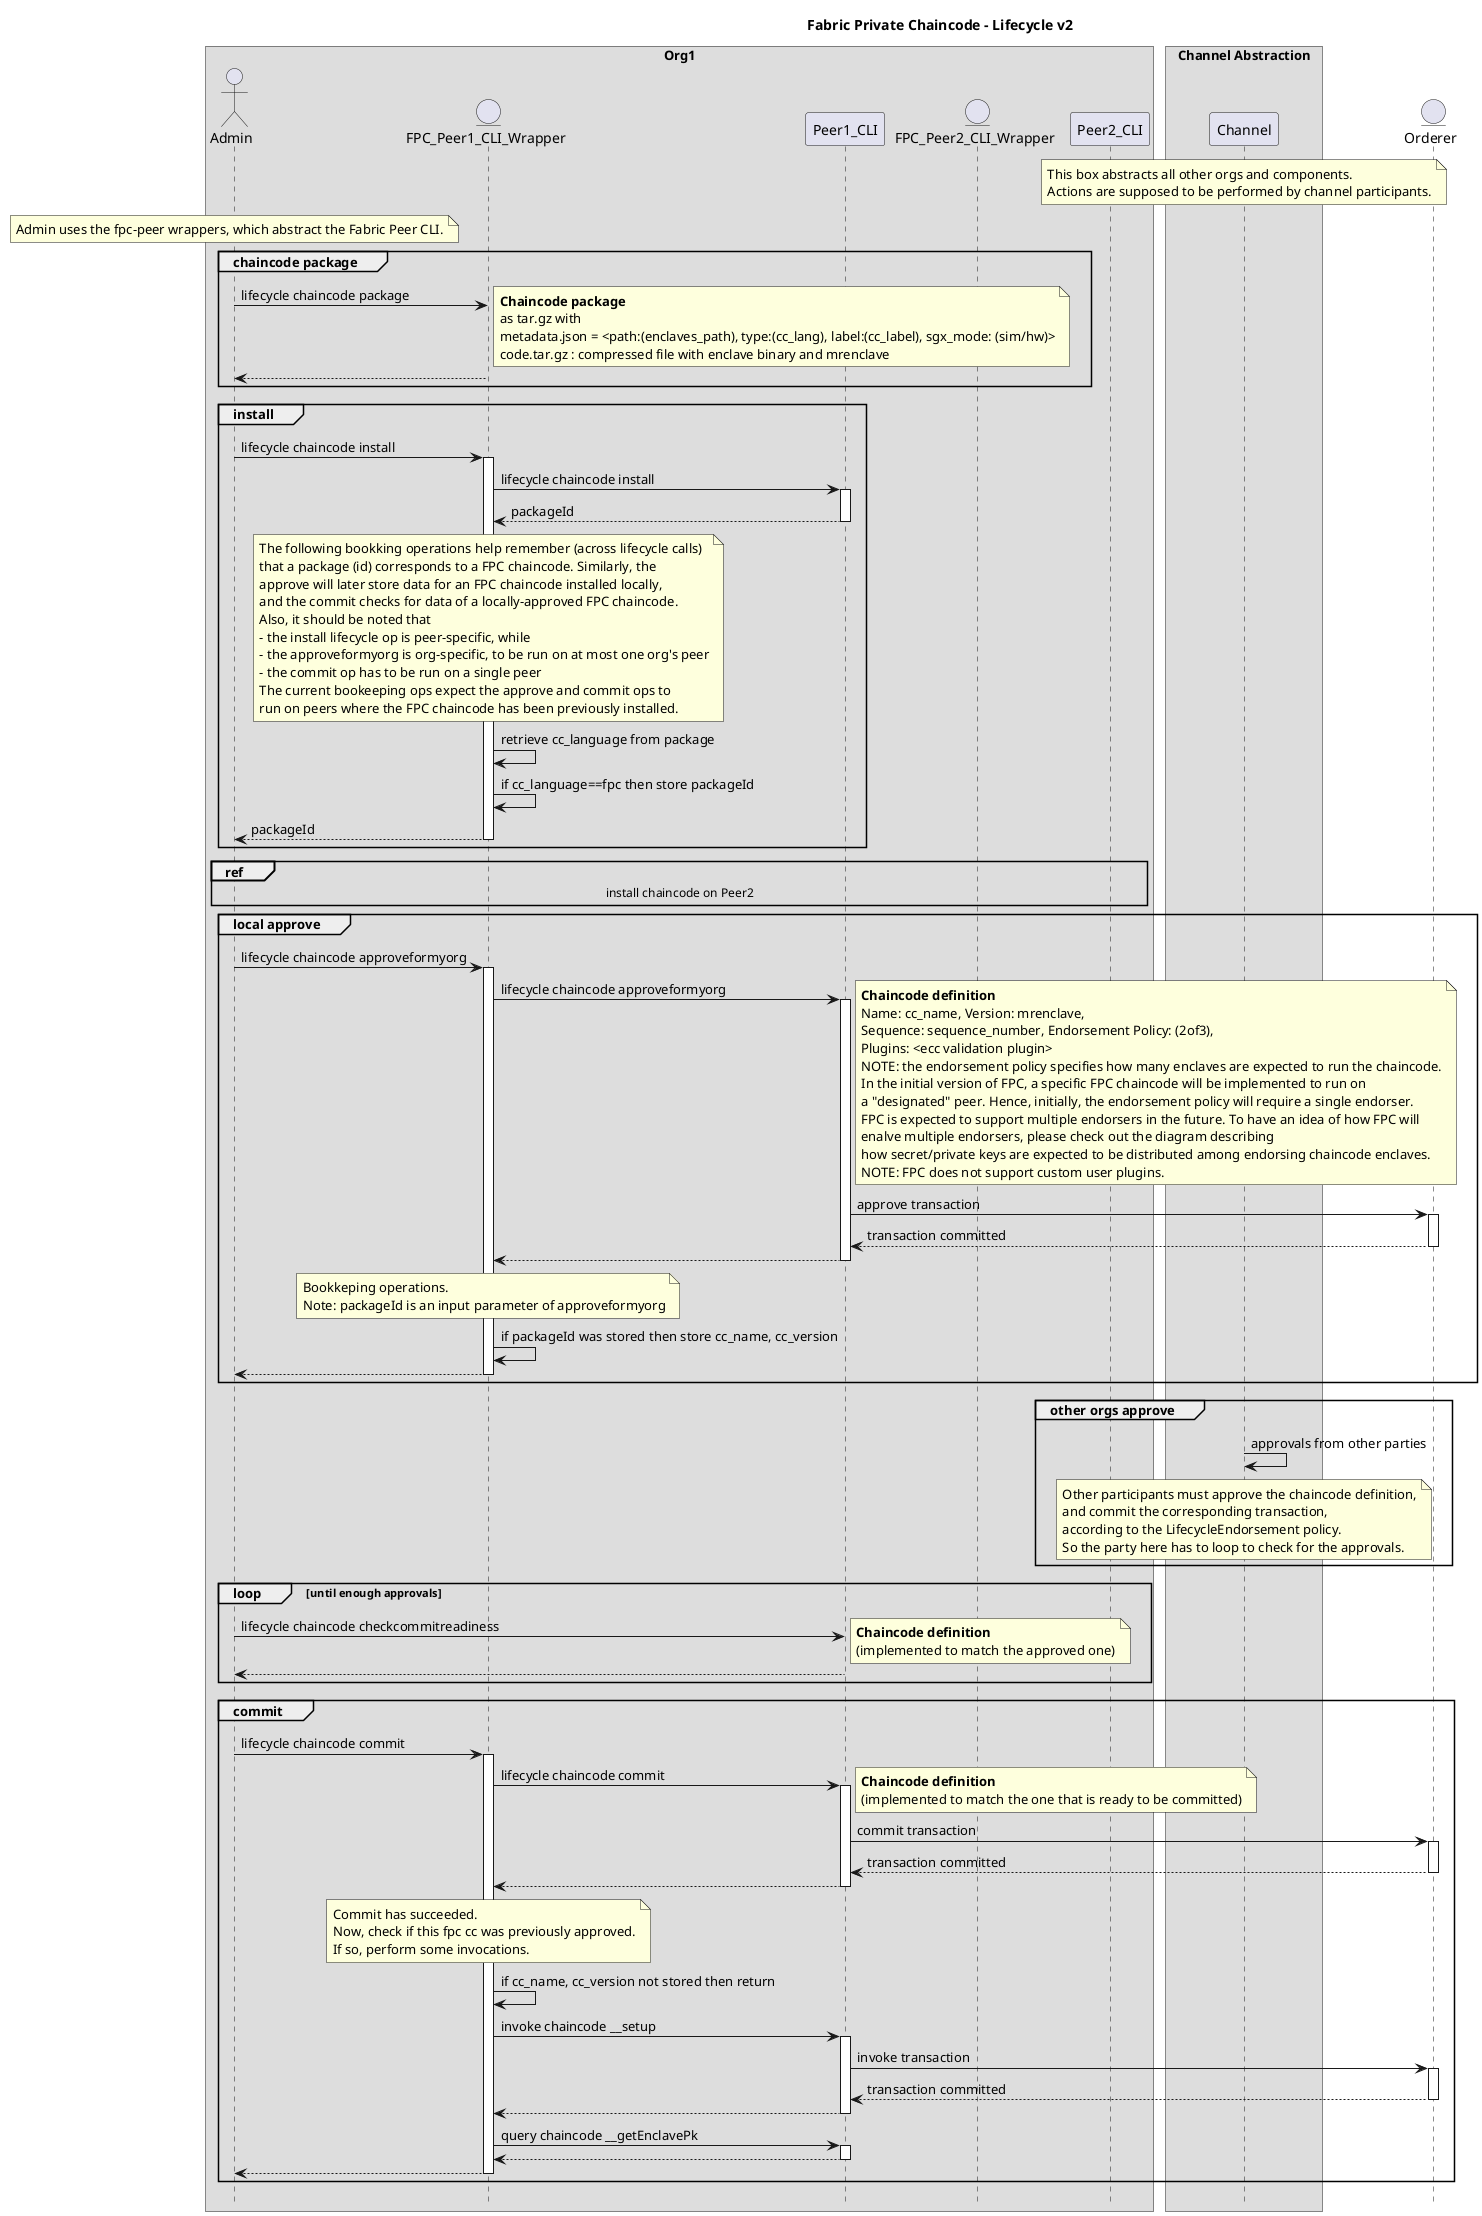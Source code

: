 /'
    Copyright 2020 Intel Corporation
    Copyright IBM Corp. All Rights Reserved.

    SPDX-License-Identifier: Apache-2.0
'/

@startuml

!pragma teoz true

hide footbox
title Foot Box removed

title Fabric Private Chaincode - Lifecycle v2

box "Org1"
actor	Admin order 10
entity "FPC_Peer1_CLI_Wrapper" as FPC_Peer1_CLI_Wrapper order 15
participant Peer1_CLI order 20
entity "FPC_Peer2_CLI_Wrapper" as FPC_Peer2_CLI_Wrapper order 30
participant Peer2_CLI order 40
end box

box "Channel Abstraction"
participant Channel order 70
note over Channel
    This box abstracts all other orgs and components.
    Actions are supposed to be performed by channel participants.
end note
end box

entity Orderer order 80

note over Admin
    Admin uses the fpc-peer wrappers, which abstract the Fabric Peer CLI.
end note

group chaincode package
Admin -> FPC_Peer1_CLI_Wrapper : lifecycle chaincode package
note right
    **Chaincode package**
    as tar.gz with
    metadata.json = <path:(enclaves_path), type:(cc_lang), label:(cc_label), sgx_mode: (sim/hw)>
    code.tar.gz : compressed file with enclave binary and mrenclave
end note
return
end /' group chaincode package '/

group install
Admin -> FPC_Peer1_CLI_Wrapper ++: lifecycle chaincode install
FPC_Peer1_CLI_Wrapper -> Peer1_CLI ++: lifecycle chaincode install
return packageId
note over FPC_Peer1_CLI_Wrapper
    The following bookking operations help remember (across lifecycle calls)
    that a package (id) corresponds to a FPC chaincode. Similarly, the
    approve will later store data for an FPC chaincode installed locally,
    and the commit checks for data of a locally-approved FPC chaincode.
    Also, it should be noted that
    - the install lifecycle op is peer-specific, while
    - the approveformyorg is org-specific, to be run on at most one org's peer
    - the commit op has to be run on a single peer
    The current bookeeping ops expect the approve and commit ops to
    run on peers where the FPC chaincode has been previously installed.
end note
FPC_Peer1_CLI_Wrapper -> FPC_Peer1_CLI_Wrapper : retrieve cc_language from package
FPC_Peer1_CLI_Wrapper -> FPC_Peer1_CLI_Wrapper : if cc_language==fpc then store packageId
return packageId /' Admin -> FPC_Peer1_CLI_Wrapper '/
end /' group install '/

ref over Admin, FPC_Peer2_CLI_Wrapper, Peer2_CLI
    install chaincode on Peer2
end /' ref '/

group local approve
Admin -> FPC_Peer1_CLI_Wrapper ++: lifecycle chaincode approveformyorg
FPC_Peer1_CLI_Wrapper -> Peer1_CLI ++: lifecycle chaincode approveformyorg
note right
    **Chaincode definition**
    Name: cc_name, Version: mrenclave,
    Sequence: sequence_number, Endorsement Policy: (2of3),
    Plugins: <ecc validation plugin>
    NOTE: the endorsement policy specifies how many enclaves are expected to run the chaincode.
    In the initial version of FPC, a specific FPC chaincode will be implemented to run on
    a "designated" peer. Hence, initially, the endorsement policy will require a single endorser.
    FPC is expected to support multiple endorsers in the future. To have an idea of how FPC will
    enalve multiple endorsers, please check out the diagram describing
    how secret/private keys are expected to be distributed among endorsing chaincode enclaves.
    NOTE: FPC does not support custom user plugins.
end note
Peer1_CLI -> Orderer ++: approve transaction
return transaction committed /' Peer1_CLI -> Orderer '/
return /' FPC_Peer1_CLI_Wrapper -> Peer1_CLI '/
note over FPC_Peer1_CLI_Wrapper
    Bookkeping operations.
    Note: packageId is an input parameter of approveformyorg
end note
FPC_Peer1_CLI_Wrapper -> FPC_Peer1_CLI_Wrapper : if packageId was stored then store cc_name, cc_version
return /' Admin -> FPC_Peer1_CLI_Wrapper '/
end /' group approve '/

group other orgs approve
Channel -> Channel : approvals from other parties
note over Channel
    Other participants must approve the chaincode definition,
    and commit the corresponding transaction,
    according to the LifecycleEndorsement policy.
    So the party here has to loop to check for the approvals.
end note
end group 'other orgs approve'


loop until enough approvals
	Admin -> Peer1_CLI : lifecycle chaincode checkcommitreadiness
note right
    **Chaincode definition**
    (implemented to match the approved one)
end note
    return
end

group commit
Admin -> FPC_Peer1_CLI_Wrapper ++:lifecycle chaincode commit
FPC_Peer1_CLI_Wrapper -> Peer1_CLI ++: lifecycle chaincode commit
note right
    **Chaincode definition**
    (implemented to match the one that is ready to be committed)
end note
Peer1_CLI -> Orderer ++: commit transaction
return transaction committed /' Peer1_CLI -> Orderer '/
return /' FPC_Peer1_CLI_Wrapper -> Peer1_CLI '/
note over FPC_Peer1_CLI_Wrapper
    Commit has succeeded.
    Now, check if this fpc cc was previously approved.
    If so, perform some invocations.
end note
FPC_Peer1_CLI_Wrapper -> FPC_Peer1_CLI_Wrapper : if cc_name, cc_version not stored then return
FPC_Peer1_CLI_Wrapper -> Peer1_CLI ++: invoke chaincode __setup
Peer1_CLI -> Orderer ++: invoke transaction
return transaction committed
return /' FPC_Peer1_CLI_Wrapper -> Peer1_CLI '/
FPC_Peer1_CLI_Wrapper -> Peer1_CLI ++: query chaincode __getEnclavePk
return /' FPC_Peer1_CLI_Wrapper -> Peer1_CLI '/
return /' Admin -> FPC_Peer1_CLI_Wrapper '/
end /' group commit '/

@enduml
